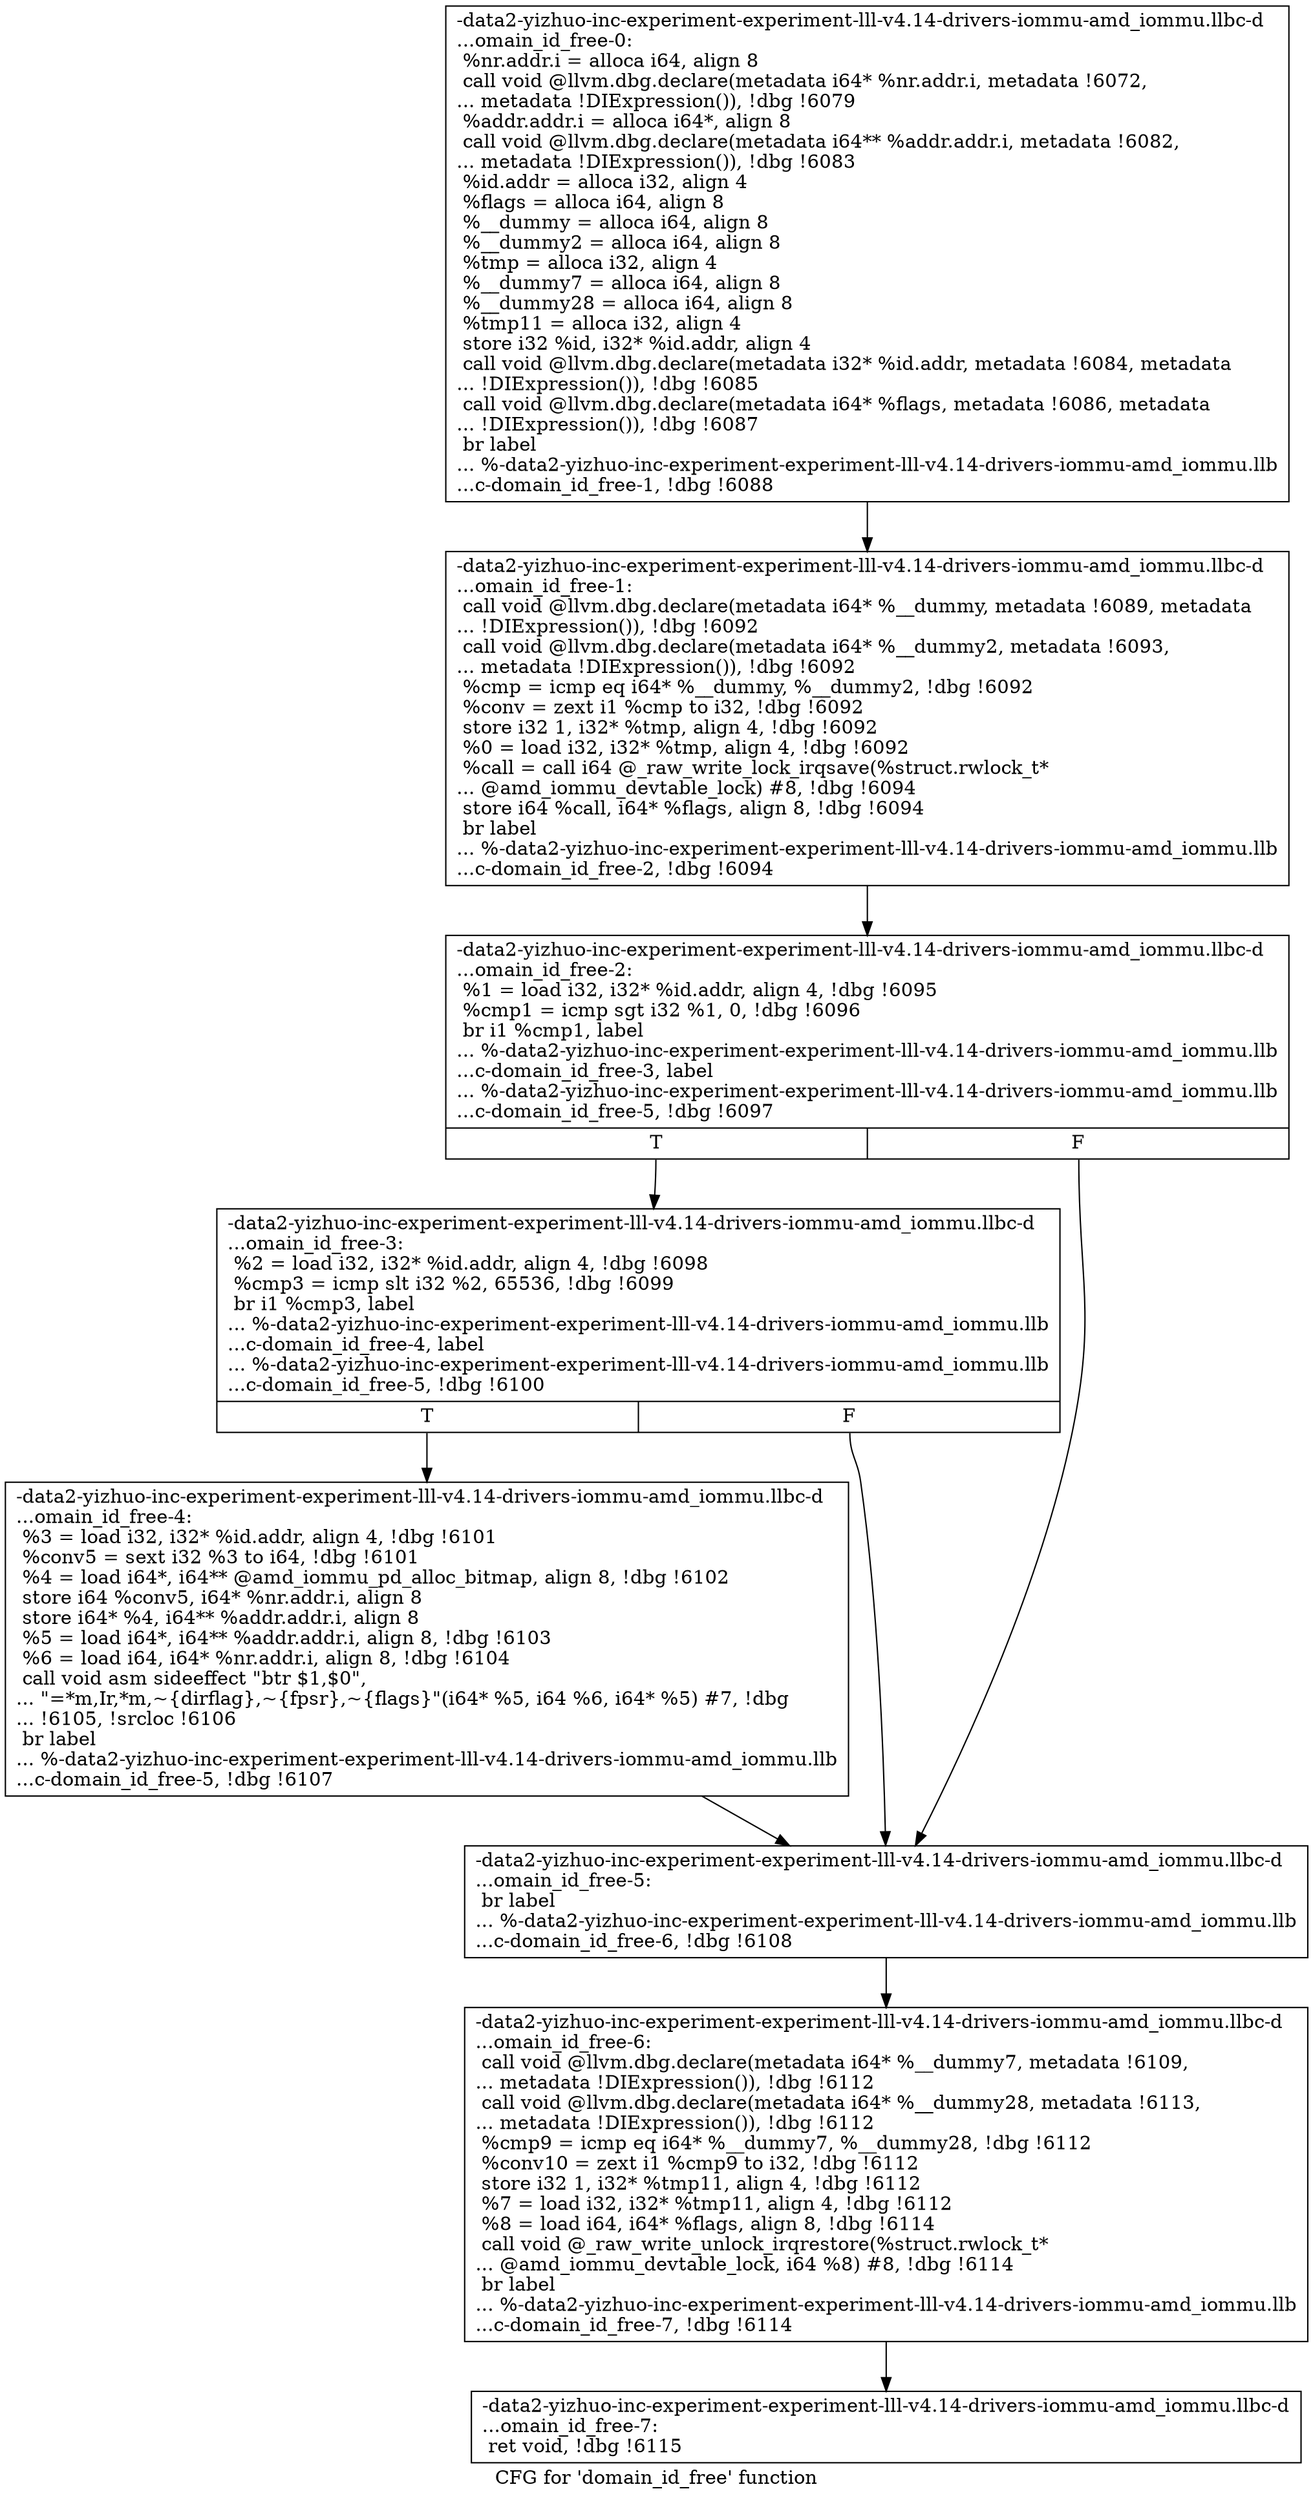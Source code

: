 digraph "CFG for 'domain_id_free' function" {
	label="CFG for 'domain_id_free' function";

	Node0x561b946c0360 [shape=record,label="{-data2-yizhuo-inc-experiment-experiment-lll-v4.14-drivers-iommu-amd_iommu.llbc-d\l...omain_id_free-0:\l  %nr.addr.i = alloca i64, align 8\l  call void @llvm.dbg.declare(metadata i64* %nr.addr.i, metadata !6072,\l... metadata !DIExpression()), !dbg !6079\l  %addr.addr.i = alloca i64*, align 8\l  call void @llvm.dbg.declare(metadata i64** %addr.addr.i, metadata !6082,\l... metadata !DIExpression()), !dbg !6083\l  %id.addr = alloca i32, align 4\l  %flags = alloca i64, align 8\l  %__dummy = alloca i64, align 8\l  %__dummy2 = alloca i64, align 8\l  %tmp = alloca i32, align 4\l  %__dummy7 = alloca i64, align 8\l  %__dummy28 = alloca i64, align 8\l  %tmp11 = alloca i32, align 4\l  store i32 %id, i32* %id.addr, align 4\l  call void @llvm.dbg.declare(metadata i32* %id.addr, metadata !6084, metadata\l... !DIExpression()), !dbg !6085\l  call void @llvm.dbg.declare(metadata i64* %flags, metadata !6086, metadata\l... !DIExpression()), !dbg !6087\l  br label\l... %-data2-yizhuo-inc-experiment-experiment-lll-v4.14-drivers-iommu-amd_iommu.llb\l...c-domain_id_free-1, !dbg !6088\l}"];
	Node0x561b946c0360 -> Node0x561b946c03b0;
	Node0x561b946c03b0 [shape=record,label="{-data2-yizhuo-inc-experiment-experiment-lll-v4.14-drivers-iommu-amd_iommu.llbc-d\l...omain_id_free-1: \l  call void @llvm.dbg.declare(metadata i64* %__dummy, metadata !6089, metadata\l... !DIExpression()), !dbg !6092\l  call void @llvm.dbg.declare(metadata i64* %__dummy2, metadata !6093,\l... metadata !DIExpression()), !dbg !6092\l  %cmp = icmp eq i64* %__dummy, %__dummy2, !dbg !6092\l  %conv = zext i1 %cmp to i32, !dbg !6092\l  store i32 1, i32* %tmp, align 4, !dbg !6092\l  %0 = load i32, i32* %tmp, align 4, !dbg !6092\l  %call = call i64 @_raw_write_lock_irqsave(%struct.rwlock_t*\l... @amd_iommu_devtable_lock) #8, !dbg !6094\l  store i64 %call, i64* %flags, align 8, !dbg !6094\l  br label\l... %-data2-yizhuo-inc-experiment-experiment-lll-v4.14-drivers-iommu-amd_iommu.llb\l...c-domain_id_free-2, !dbg !6094\l}"];
	Node0x561b946c03b0 -> Node0x561b946c0400;
	Node0x561b946c0400 [shape=record,label="{-data2-yizhuo-inc-experiment-experiment-lll-v4.14-drivers-iommu-amd_iommu.llbc-d\l...omain_id_free-2: \l  %1 = load i32, i32* %id.addr, align 4, !dbg !6095\l  %cmp1 = icmp sgt i32 %1, 0, !dbg !6096\l  br i1 %cmp1, label\l... %-data2-yizhuo-inc-experiment-experiment-lll-v4.14-drivers-iommu-amd_iommu.llb\l...c-domain_id_free-3, label\l... %-data2-yizhuo-inc-experiment-experiment-lll-v4.14-drivers-iommu-amd_iommu.llb\l...c-domain_id_free-5, !dbg !6097\l|{<s0>T|<s1>F}}"];
	Node0x561b946c0400:s0 -> Node0x561b946c0450;
	Node0x561b946c0400:s1 -> Node0x561b946c04f0;
	Node0x561b946c0450 [shape=record,label="{-data2-yizhuo-inc-experiment-experiment-lll-v4.14-drivers-iommu-amd_iommu.llbc-d\l...omain_id_free-3: \l  %2 = load i32, i32* %id.addr, align 4, !dbg !6098\l  %cmp3 = icmp slt i32 %2, 65536, !dbg !6099\l  br i1 %cmp3, label\l... %-data2-yizhuo-inc-experiment-experiment-lll-v4.14-drivers-iommu-amd_iommu.llb\l...c-domain_id_free-4, label\l... %-data2-yizhuo-inc-experiment-experiment-lll-v4.14-drivers-iommu-amd_iommu.llb\l...c-domain_id_free-5, !dbg !6100\l|{<s0>T|<s1>F}}"];
	Node0x561b946c0450:s0 -> Node0x561b946c04a0;
	Node0x561b946c0450:s1 -> Node0x561b946c04f0;
	Node0x561b946c04a0 [shape=record,label="{-data2-yizhuo-inc-experiment-experiment-lll-v4.14-drivers-iommu-amd_iommu.llbc-d\l...omain_id_free-4: \l  %3 = load i32, i32* %id.addr, align 4, !dbg !6101\l  %conv5 = sext i32 %3 to i64, !dbg !6101\l  %4 = load i64*, i64** @amd_iommu_pd_alloc_bitmap, align 8, !dbg !6102\l  store i64 %conv5, i64* %nr.addr.i, align 8\l  store i64* %4, i64** %addr.addr.i, align 8\l  %5 = load i64*, i64** %addr.addr.i, align 8, !dbg !6103\l  %6 = load i64, i64* %nr.addr.i, align 8, !dbg !6104\l  call void asm sideeffect \"btr $1,$0\",\l... \"=*m,Ir,*m,~\{dirflag\},~\{fpsr\},~\{flags\}\"(i64* %5, i64 %6, i64* %5) #7, !dbg\l... !6105, !srcloc !6106\l  br label\l... %-data2-yizhuo-inc-experiment-experiment-lll-v4.14-drivers-iommu-amd_iommu.llb\l...c-domain_id_free-5, !dbg !6107\l}"];
	Node0x561b946c04a0 -> Node0x561b946c04f0;
	Node0x561b946c04f0 [shape=record,label="{-data2-yizhuo-inc-experiment-experiment-lll-v4.14-drivers-iommu-amd_iommu.llbc-d\l...omain_id_free-5: \l  br label\l... %-data2-yizhuo-inc-experiment-experiment-lll-v4.14-drivers-iommu-amd_iommu.llb\l...c-domain_id_free-6, !dbg !6108\l}"];
	Node0x561b946c04f0 -> Node0x561b946c0540;
	Node0x561b946c0540 [shape=record,label="{-data2-yizhuo-inc-experiment-experiment-lll-v4.14-drivers-iommu-amd_iommu.llbc-d\l...omain_id_free-6: \l  call void @llvm.dbg.declare(metadata i64* %__dummy7, metadata !6109,\l... metadata !DIExpression()), !dbg !6112\l  call void @llvm.dbg.declare(metadata i64* %__dummy28, metadata !6113,\l... metadata !DIExpression()), !dbg !6112\l  %cmp9 = icmp eq i64* %__dummy7, %__dummy28, !dbg !6112\l  %conv10 = zext i1 %cmp9 to i32, !dbg !6112\l  store i32 1, i32* %tmp11, align 4, !dbg !6112\l  %7 = load i32, i32* %tmp11, align 4, !dbg !6112\l  %8 = load i64, i64* %flags, align 8, !dbg !6114\l  call void @_raw_write_unlock_irqrestore(%struct.rwlock_t*\l... @amd_iommu_devtable_lock, i64 %8) #8, !dbg !6114\l  br label\l... %-data2-yizhuo-inc-experiment-experiment-lll-v4.14-drivers-iommu-amd_iommu.llb\l...c-domain_id_free-7, !dbg !6114\l}"];
	Node0x561b946c0540 -> Node0x561b946c0590;
	Node0x561b946c0590 [shape=record,label="{-data2-yizhuo-inc-experiment-experiment-lll-v4.14-drivers-iommu-amd_iommu.llbc-d\l...omain_id_free-7: \l  ret void, !dbg !6115\l}"];
}
